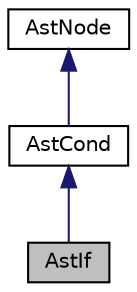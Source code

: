digraph "AstIf"
{
  edge [fontname="Helvetica",fontsize="10",labelfontname="Helvetica",labelfontsize="10"];
  node [fontname="Helvetica",fontsize="10",shape=record];
  Node0 [label="AstIf",height=0.2,width=0.4,color="black", fillcolor="grey75", style="filled", fontcolor="black"];
  Node1 -> Node0 [dir="back",color="midnightblue",fontsize="10",style="solid"];
  Node1 [label="AstCond",height=0.2,width=0.4,color="black", fillcolor="white", style="filled",URL="$classAstCond.html"];
  Node2 -> Node1 [dir="back",color="midnightblue",fontsize="10",style="solid"];
  Node2 [label="AstNode",height=0.2,width=0.4,color="black", fillcolor="white", style="filled",URL="$classAstNode.html"];
}
